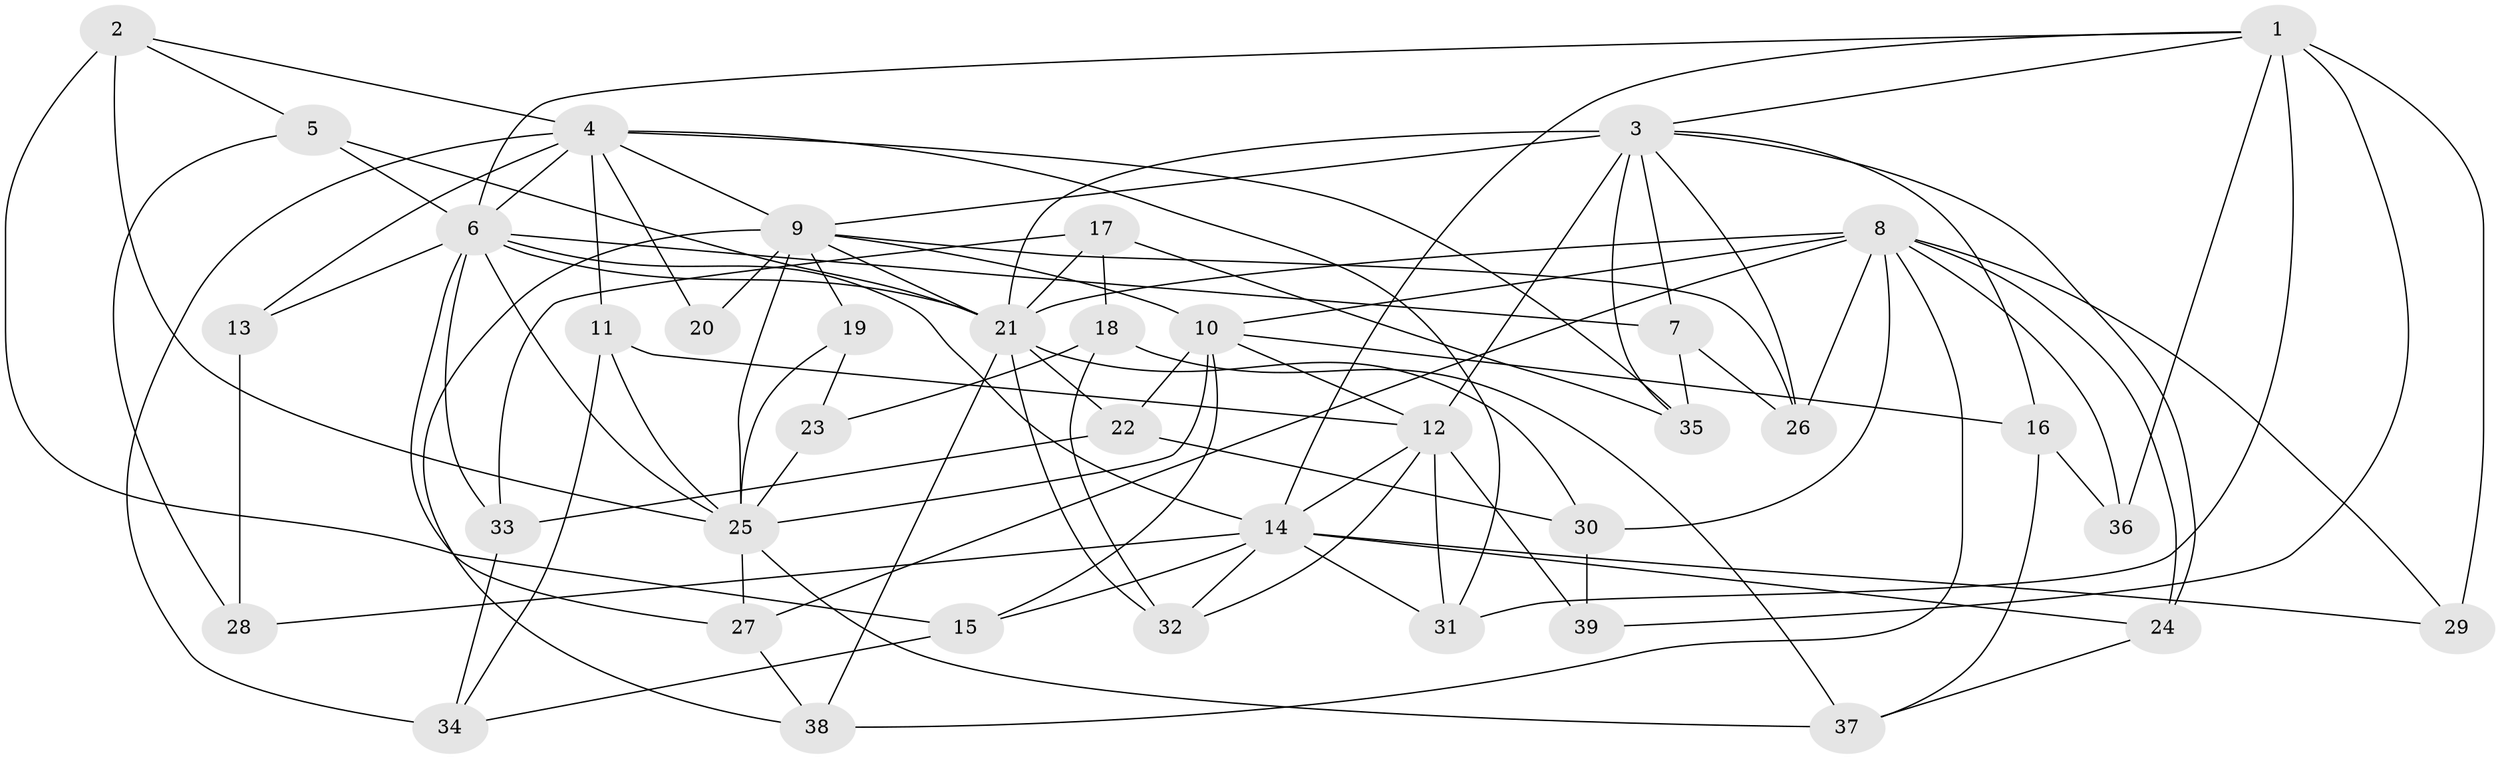 // original degree distribution, {4: 1.0}
// Generated by graph-tools (version 1.1) at 2025/38/03/09/25 02:38:17]
// undirected, 39 vertices, 99 edges
graph export_dot {
graph [start="1"]
  node [color=gray90,style=filled];
  1;
  2;
  3;
  4;
  5;
  6;
  7;
  8;
  9;
  10;
  11;
  12;
  13;
  14;
  15;
  16;
  17;
  18;
  19;
  20;
  21;
  22;
  23;
  24;
  25;
  26;
  27;
  28;
  29;
  30;
  31;
  32;
  33;
  34;
  35;
  36;
  37;
  38;
  39;
  1 -- 3 [weight=1.0];
  1 -- 6 [weight=1.0];
  1 -- 14 [weight=1.0];
  1 -- 29 [weight=2.0];
  1 -- 31 [weight=1.0];
  1 -- 36 [weight=2.0];
  1 -- 39 [weight=2.0];
  2 -- 4 [weight=1.0];
  2 -- 5 [weight=1.0];
  2 -- 15 [weight=1.0];
  2 -- 25 [weight=1.0];
  3 -- 7 [weight=1.0];
  3 -- 9 [weight=1.0];
  3 -- 12 [weight=2.0];
  3 -- 16 [weight=1.0];
  3 -- 21 [weight=1.0];
  3 -- 24 [weight=1.0];
  3 -- 26 [weight=1.0];
  3 -- 35 [weight=1.0];
  4 -- 6 [weight=1.0];
  4 -- 9 [weight=1.0];
  4 -- 11 [weight=1.0];
  4 -- 13 [weight=2.0];
  4 -- 20 [weight=1.0];
  4 -- 31 [weight=1.0];
  4 -- 34 [weight=1.0];
  4 -- 35 [weight=1.0];
  5 -- 6 [weight=1.0];
  5 -- 21 [weight=1.0];
  5 -- 28 [weight=1.0];
  6 -- 7 [weight=1.0];
  6 -- 13 [weight=1.0];
  6 -- 14 [weight=1.0];
  6 -- 21 [weight=1.0];
  6 -- 25 [weight=1.0];
  6 -- 27 [weight=1.0];
  6 -- 33 [weight=1.0];
  7 -- 26 [weight=1.0];
  7 -- 35 [weight=1.0];
  8 -- 10 [weight=2.0];
  8 -- 21 [weight=3.0];
  8 -- 24 [weight=1.0];
  8 -- 26 [weight=1.0];
  8 -- 27 [weight=1.0];
  8 -- 29 [weight=1.0];
  8 -- 30 [weight=1.0];
  8 -- 36 [weight=1.0];
  8 -- 38 [weight=1.0];
  9 -- 10 [weight=1.0];
  9 -- 19 [weight=2.0];
  9 -- 20 [weight=3.0];
  9 -- 21 [weight=1.0];
  9 -- 25 [weight=1.0];
  9 -- 26 [weight=1.0];
  9 -- 38 [weight=1.0];
  10 -- 12 [weight=1.0];
  10 -- 15 [weight=1.0];
  10 -- 16 [weight=1.0];
  10 -- 22 [weight=1.0];
  10 -- 25 [weight=1.0];
  11 -- 12 [weight=1.0];
  11 -- 25 [weight=1.0];
  11 -- 34 [weight=1.0];
  12 -- 14 [weight=1.0];
  12 -- 31 [weight=1.0];
  12 -- 32 [weight=1.0];
  12 -- 39 [weight=1.0];
  13 -- 28 [weight=1.0];
  14 -- 15 [weight=1.0];
  14 -- 24 [weight=1.0];
  14 -- 28 [weight=2.0];
  14 -- 29 [weight=1.0];
  14 -- 31 [weight=1.0];
  14 -- 32 [weight=1.0];
  15 -- 34 [weight=1.0];
  16 -- 36 [weight=1.0];
  16 -- 37 [weight=1.0];
  17 -- 18 [weight=1.0];
  17 -- 21 [weight=1.0];
  17 -- 33 [weight=1.0];
  17 -- 35 [weight=1.0];
  18 -- 23 [weight=1.0];
  18 -- 32 [weight=1.0];
  18 -- 37 [weight=1.0];
  19 -- 23 [weight=1.0];
  19 -- 25 [weight=1.0];
  21 -- 22 [weight=1.0];
  21 -- 30 [weight=1.0];
  21 -- 32 [weight=1.0];
  21 -- 38 [weight=1.0];
  22 -- 30 [weight=1.0];
  22 -- 33 [weight=1.0];
  23 -- 25 [weight=2.0];
  24 -- 37 [weight=1.0];
  25 -- 27 [weight=1.0];
  25 -- 37 [weight=1.0];
  27 -- 38 [weight=1.0];
  30 -- 39 [weight=1.0];
  33 -- 34 [weight=1.0];
}
